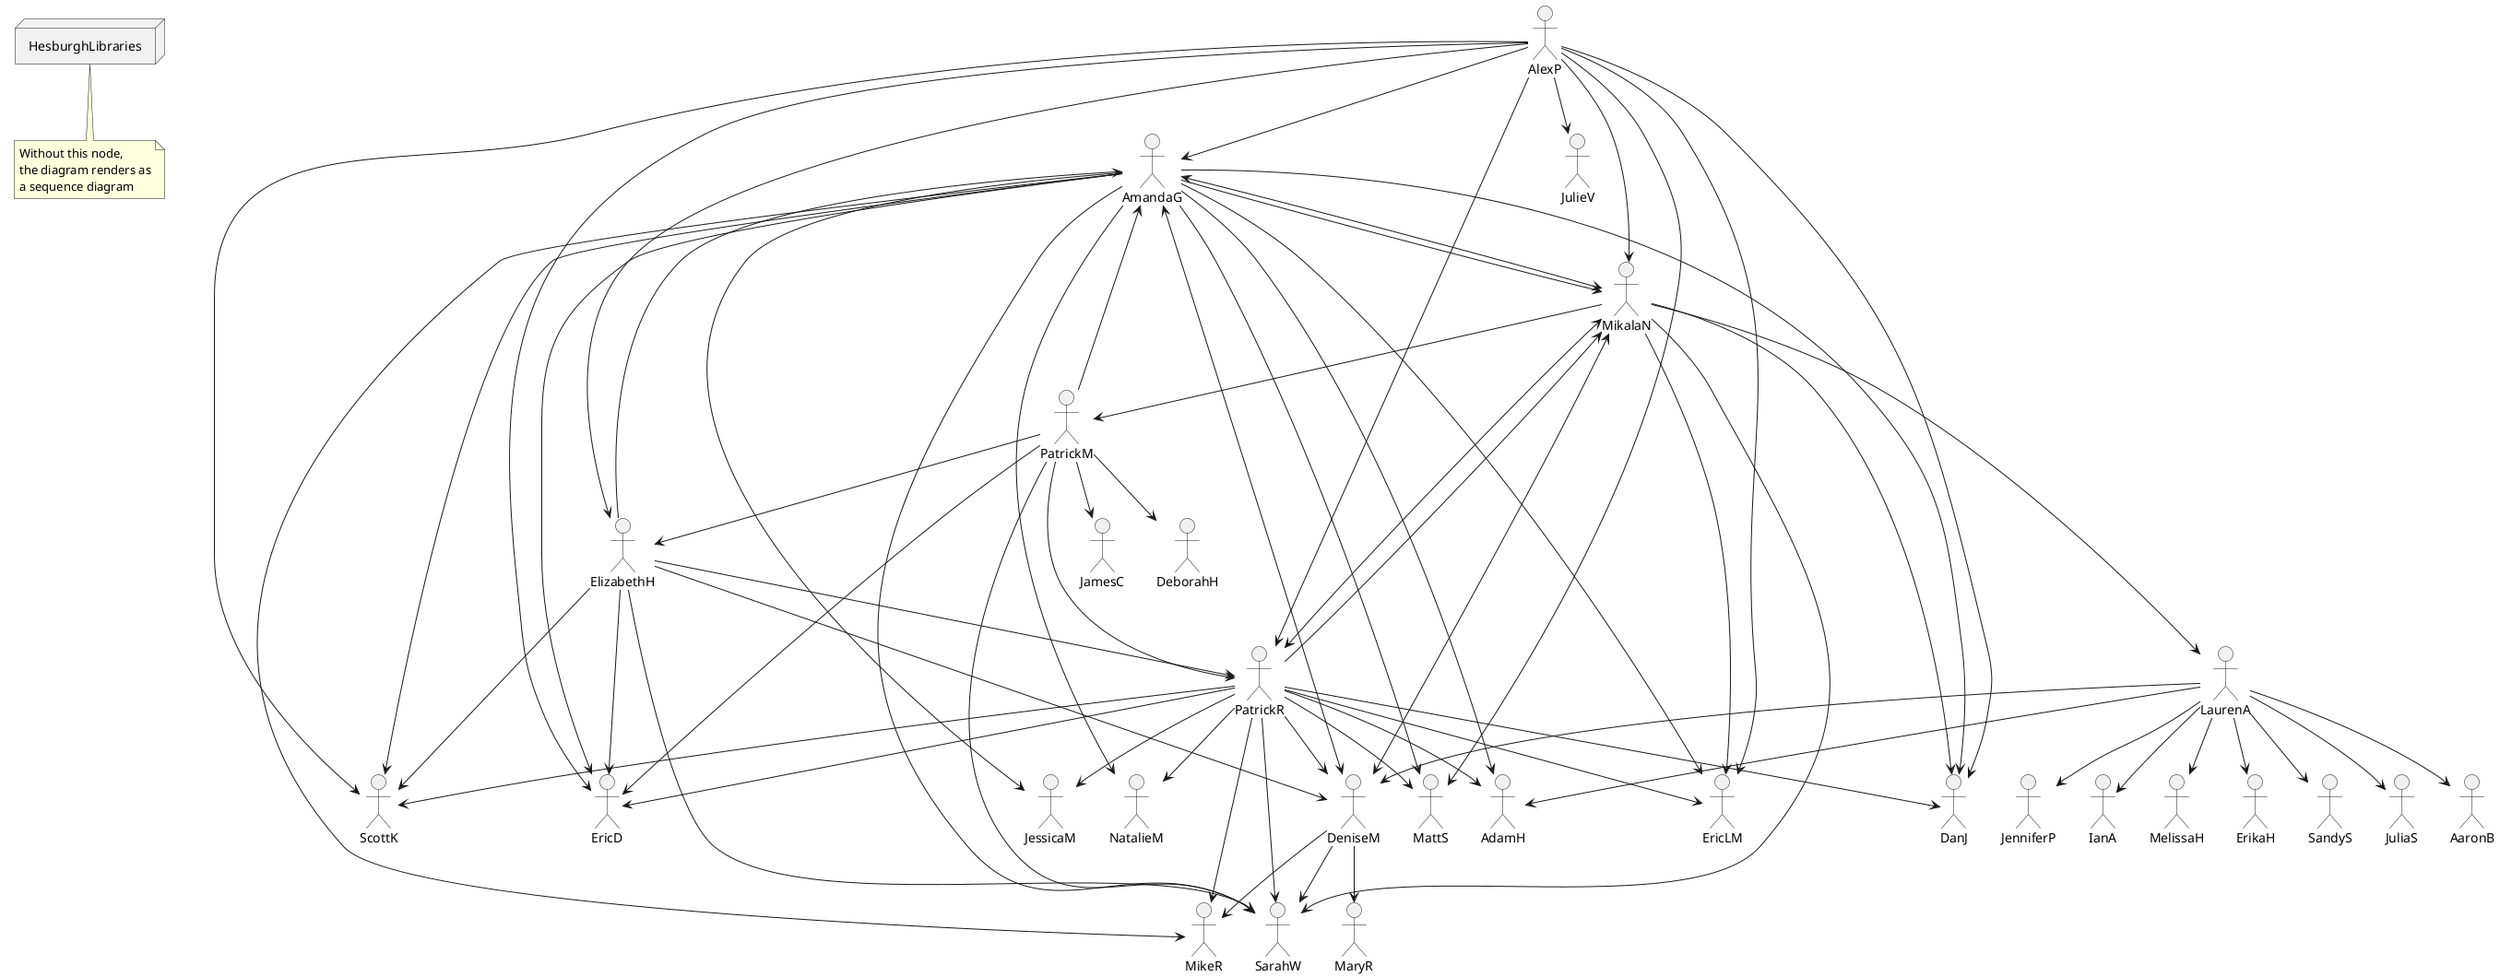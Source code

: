 # Render via PlantUML
# Generated via plantuml-preview (https://github.com/peele/plantuml-preview) in Atom
@startuml
node HesburghLibraries
note bottom of HesburghLibraries
  Without this node,
  the diagram renders as
  a sequence diagram
end note

actor AaronB
actor AdamH
actor AlexP
actor AmandaG
actor DanJ
actor DeborahH
actor DeniseM
actor ElizabethH
actor EricD
actor EricLM
actor JamesC
actor JenniferP
actor JulieV
actor IanA
actor LaurenA
actor MelissaH
actor MikalaN
actor PatrickM
actor ErikaH
actor PatrickR
actor SandyS
actor SarahW

AlexP --> AmandaG
AlexP --> DanJ
AlexP --> ElizabethH
AlexP --> EricD
AlexP --> EricLM
AlexP --> JulieV
AlexP --> MattS
AlexP --> MikalaN
AlexP --> PatrickR
AlexP --> ScottK
AmandaG --> AdamH
AmandaG --> DanJ
AmandaG <--> DeniseM
AmandaG --> EricD
AmandaG --> EricLM
AmandaG --> JessicaM
AmandaG --> MattS
AmandaG --> MikalaN
AmandaG --> MikeR
AmandaG --> NatalieM
AmandaG --> SarahW
AmandaG --> ScottK
DeniseM --> MaryR
DeniseM --> MikeR
DeniseM --> SarahW
ElizabethH --> AmandaG
ElizabethH --> PatrickR
ElizabethH --> ScottK
ElizabethH --> SarahW
ElizabethH --> DeniseM
ElizabethH --> EricD
LaurenA --> AaronB
LaurenA --> AdamH
LaurenA --> DeniseM
LaurenA --> JenniferP
LaurenA --> JuliaS
LaurenA --> ErikaH
LaurenA --> MelissaH
LaurenA --> IanA
LaurenA --> SandyS
MikalaN --> DanJ
MikalaN <--> DeniseM
MikalaN --> EricLM
MikalaN --> LaurenA
MikalaN --> PatrickM
MikalaN --> SarahW
MikalaN <--> AmandaG
MikalaN <--> PatrickR
PatrickM --> AmandaG
PatrickM --> DeborahH
PatrickM --> ElizabethH
PatrickM --> EricD
PatrickM --> JamesC
PatrickM --> PatrickR
PatrickM --> SarahW
PatrickR --> AdamH
PatrickR --> DanJ
PatrickR --> DeniseM
PatrickR --> EricD
PatrickR --> EricLM
PatrickR --> JessicaM
PatrickR --> MattS
PatrickR --> MikalaN
PatrickR --> MikeR
PatrickR --> NatalieM
PatrickR --> SarahW
PatrickR --> ScottK
@enduml
